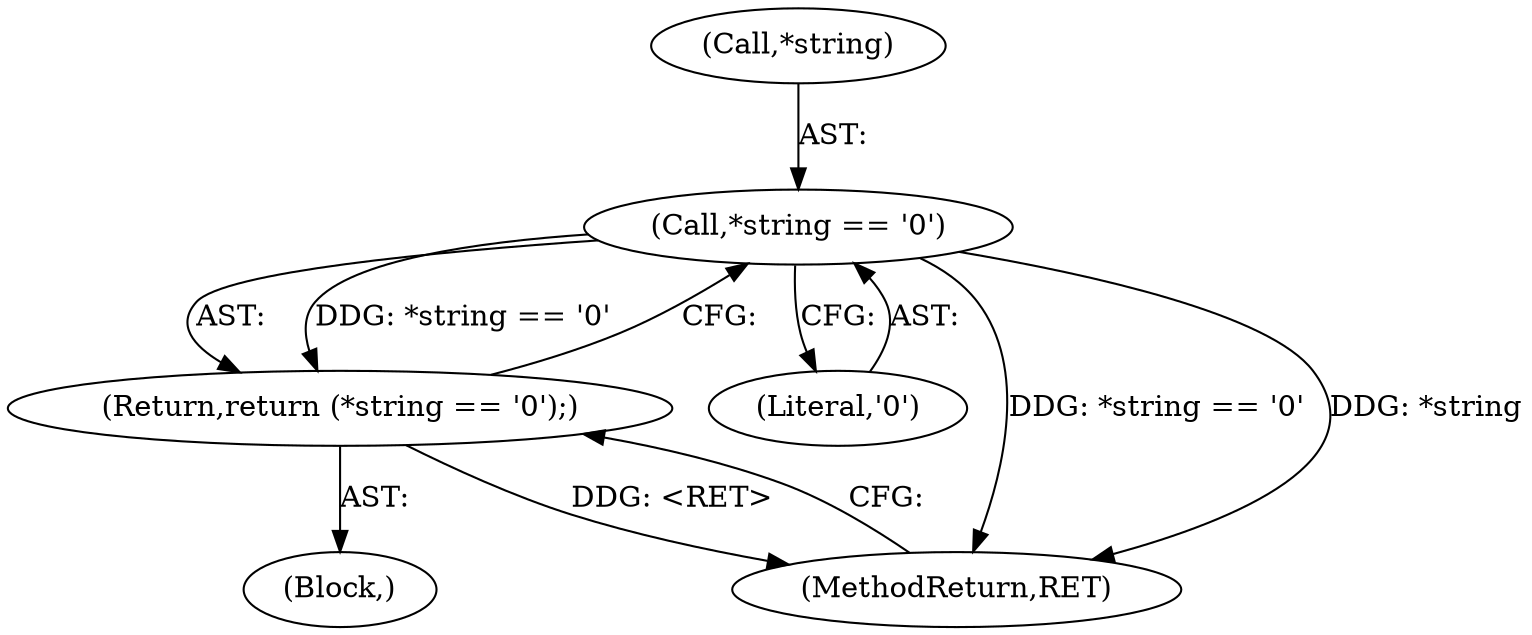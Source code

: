 digraph "0_libxfont_d1e670a4a8704b8708e493ab6155589bcd570608@pointer" {
"1000228" [label="(Call,*string == '\0')"];
"1000227" [label="(Return,return (*string == '\0');)"];
"1000229" [label="(Call,*string)"];
"1000231" [label="(Literal,'\0')"];
"1000122" [label="(Block,)"];
"1000249" [label="(MethodReturn,RET)"];
"1000227" [label="(Return,return (*string == '\0');)"];
"1000228" [label="(Call,*string == '\0')"];
"1000228" -> "1000227"  [label="AST: "];
"1000228" -> "1000231"  [label="CFG: "];
"1000229" -> "1000228"  [label="AST: "];
"1000231" -> "1000228"  [label="AST: "];
"1000227" -> "1000228"  [label="CFG: "];
"1000228" -> "1000249"  [label="DDG: *string == '\0'"];
"1000228" -> "1000249"  [label="DDG: *string"];
"1000228" -> "1000227"  [label="DDG: *string == '\0'"];
"1000227" -> "1000122"  [label="AST: "];
"1000249" -> "1000227"  [label="CFG: "];
"1000227" -> "1000249"  [label="DDG: <RET>"];
}
